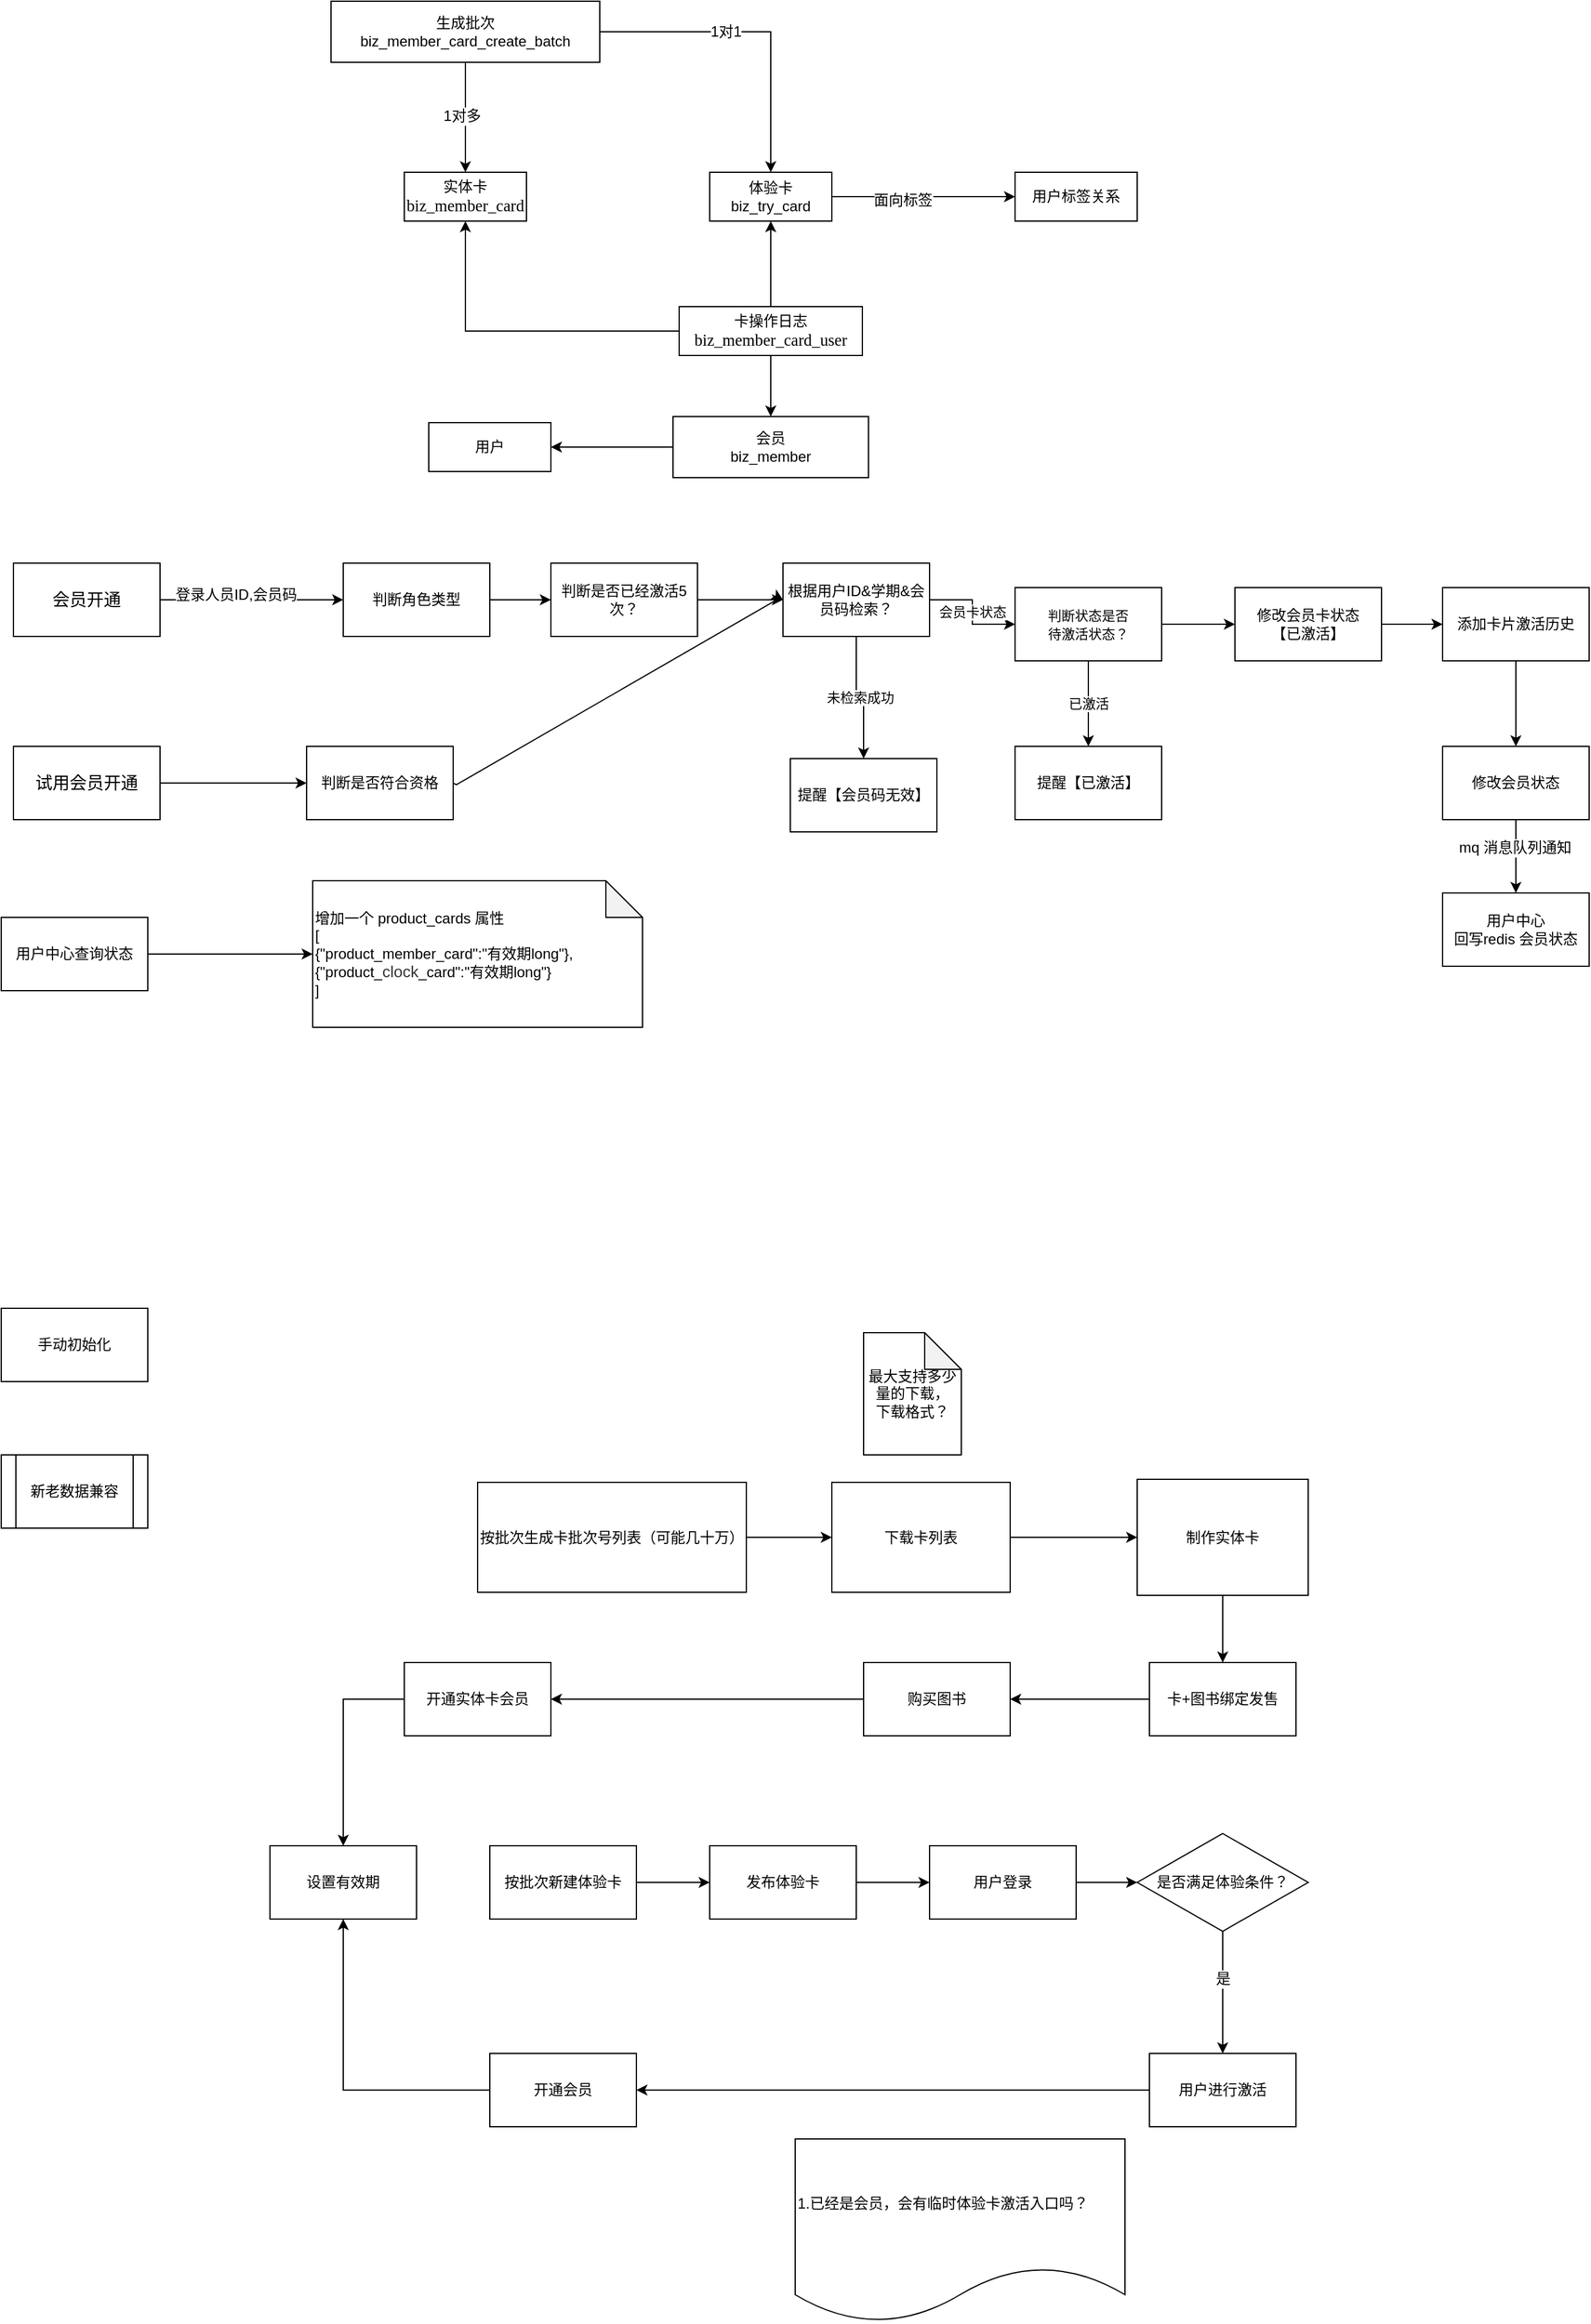 <mxfile version="12.9.6" type="github">
  <diagram id="tWC3bvyy1KuU-ibMh0-T" name="Page-1">
    <mxGraphModel dx="2232" dy="1914" grid="1" gridSize="10" guides="1" tooltips="1" connect="1" arrows="1" fold="1" page="1" pageScale="1" pageWidth="827" pageHeight="1169" math="0" shadow="0">
      <root>
        <mxCell id="0" />
        <mxCell id="1" parent="0" />
        <mxCell id="dDY-Ve7HSEmPciSK5-vR-13" style="edgeStyle=orthogonalEdgeStyle;rounded=0;orthogonalLoop=1;jettySize=auto;html=1;exitX=0;exitY=0.5;exitDx=0;exitDy=0;entryX=1;entryY=0.5;entryDx=0;entryDy=0;" parent="1" source="dDY-Ve7HSEmPciSK5-vR-5" target="dDY-Ve7HSEmPciSK5-vR-12" edge="1">
          <mxGeometry relative="1" as="geometry" />
        </mxCell>
        <mxCell id="dDY-Ve7HSEmPciSK5-vR-5" value="会员&lt;br&gt;biz_member" style="whiteSpace=wrap;html=1;align=center;" parent="1" vertex="1">
          <mxGeometry x="230" y="-420" width="160" height="50" as="geometry" />
        </mxCell>
        <mxCell id="dDY-Ve7HSEmPciSK5-vR-6" value="实体卡&lt;br&gt;&lt;span style=&quot;font-family: &amp;#34;times new romain&amp;#34; , &amp;#34;times&amp;#34; , &amp;#34;geneva&amp;#34; ; font-size: 13.333px ; text-align: -webkit-left ; background-color: rgb(255 , 255 , 255)&quot;&gt;biz_member_card&lt;/span&gt;" style="whiteSpace=wrap;html=1;align=center;" parent="1" vertex="1">
          <mxGeometry x="10" y="-620" width="100" height="40" as="geometry" />
        </mxCell>
        <mxCell id="dDY-Ve7HSEmPciSK5-vR-21" style="edgeStyle=orthogonalEdgeStyle;rounded=0;orthogonalLoop=1;jettySize=auto;html=1;exitX=1;exitY=0.5;exitDx=0;exitDy=0;entryX=0;entryY=0.5;entryDx=0;entryDy=0;" parent="1" source="dDY-Ve7HSEmPciSK5-vR-7" target="dDY-Ve7HSEmPciSK5-vR-20" edge="1">
          <mxGeometry relative="1" as="geometry" />
        </mxCell>
        <mxCell id="dDY-Ve7HSEmPciSK5-vR-22" value="面向标签" style="text;html=1;align=center;verticalAlign=middle;resizable=0;points=[];labelBackgroundColor=#ffffff;" parent="dDY-Ve7HSEmPciSK5-vR-21" vertex="1" connectable="0">
          <mxGeometry x="-0.227" y="-3" relative="1" as="geometry">
            <mxPoint as="offset" />
          </mxGeometry>
        </mxCell>
        <mxCell id="dDY-Ve7HSEmPciSK5-vR-7" value="体验卡&lt;br&gt;biz_try_card" style="whiteSpace=wrap;html=1;align=center;" parent="1" vertex="1">
          <mxGeometry x="260" y="-620" width="100" height="40" as="geometry" />
        </mxCell>
        <mxCell id="dDY-Ve7HSEmPciSK5-vR-9" style="edgeStyle=orthogonalEdgeStyle;rounded=0;orthogonalLoop=1;jettySize=auto;html=1;exitX=0;exitY=0.5;exitDx=0;exitDy=0;" parent="1" source="dDY-Ve7HSEmPciSK5-vR-8" target="dDY-Ve7HSEmPciSK5-vR-6" edge="1">
          <mxGeometry relative="1" as="geometry" />
        </mxCell>
        <mxCell id="dDY-Ve7HSEmPciSK5-vR-11" style="edgeStyle=orthogonalEdgeStyle;rounded=0;orthogonalLoop=1;jettySize=auto;html=1;exitX=0.5;exitY=0;exitDx=0;exitDy=0;entryX=0.5;entryY=1;entryDx=0;entryDy=0;" parent="1" source="dDY-Ve7HSEmPciSK5-vR-8" target="dDY-Ve7HSEmPciSK5-vR-7" edge="1">
          <mxGeometry relative="1" as="geometry" />
        </mxCell>
        <mxCell id="dDY-Ve7HSEmPciSK5-vR-14" style="edgeStyle=orthogonalEdgeStyle;rounded=0;orthogonalLoop=1;jettySize=auto;html=1;exitX=0.5;exitY=1;exitDx=0;exitDy=0;" parent="1" source="dDY-Ve7HSEmPciSK5-vR-8" target="dDY-Ve7HSEmPciSK5-vR-5" edge="1">
          <mxGeometry relative="1" as="geometry" />
        </mxCell>
        <mxCell id="dDY-Ve7HSEmPciSK5-vR-8" value="卡操作日志&lt;br&gt;&lt;span style=&quot;font-family: &amp;#34;times new romain&amp;#34; , &amp;#34;times&amp;#34; , &amp;#34;geneva&amp;#34; ; font-size: 13.333px ; text-align: -webkit-left ; background-color: rgb(255 , 255 , 255)&quot;&gt;biz_member_card_user&lt;/span&gt;" style="whiteSpace=wrap;html=1;align=center;" parent="1" vertex="1">
          <mxGeometry x="235" y="-510" width="150" height="40" as="geometry" />
        </mxCell>
        <mxCell id="dDY-Ve7HSEmPciSK5-vR-12" value="用户" style="whiteSpace=wrap;html=1;align=center;" parent="1" vertex="1">
          <mxGeometry x="30" y="-415" width="100" height="40" as="geometry" />
        </mxCell>
        <mxCell id="dDY-Ve7HSEmPciSK5-vR-16" style="edgeStyle=orthogonalEdgeStyle;rounded=0;orthogonalLoop=1;jettySize=auto;html=1;exitX=0.5;exitY=1;exitDx=0;exitDy=0;" parent="1" source="dDY-Ve7HSEmPciSK5-vR-15" target="dDY-Ve7HSEmPciSK5-vR-6" edge="1">
          <mxGeometry relative="1" as="geometry" />
        </mxCell>
        <mxCell id="dDY-Ve7HSEmPciSK5-vR-19" value="1对多" style="text;html=1;align=center;verticalAlign=middle;resizable=0;points=[];labelBackgroundColor=#ffffff;" parent="dDY-Ve7HSEmPciSK5-vR-16" vertex="1" connectable="0">
          <mxGeometry x="0.24" y="-3" relative="1" as="geometry">
            <mxPoint y="-12" as="offset" />
          </mxGeometry>
        </mxCell>
        <mxCell id="dDY-Ve7HSEmPciSK5-vR-17" style="edgeStyle=orthogonalEdgeStyle;rounded=0;orthogonalLoop=1;jettySize=auto;html=1;exitX=1;exitY=0.5;exitDx=0;exitDy=0;entryX=0.5;entryY=0;entryDx=0;entryDy=0;" parent="1" source="dDY-Ve7HSEmPciSK5-vR-15" target="dDY-Ve7HSEmPciSK5-vR-7" edge="1">
          <mxGeometry relative="1" as="geometry" />
        </mxCell>
        <mxCell id="dDY-Ve7HSEmPciSK5-vR-18" value="1对1" style="text;html=1;align=center;verticalAlign=middle;resizable=0;points=[];labelBackgroundColor=#ffffff;" parent="dDY-Ve7HSEmPciSK5-vR-17" vertex="1" connectable="0">
          <mxGeometry x="-0.192" relative="1" as="geometry">
            <mxPoint as="offset" />
          </mxGeometry>
        </mxCell>
        <mxCell id="dDY-Ve7HSEmPciSK5-vR-15" value="生成批次&lt;br&gt;biz_member_card_create_batch" style="whiteSpace=wrap;html=1;align=center;" parent="1" vertex="1">
          <mxGeometry x="-50" y="-760" width="220" height="50" as="geometry" />
        </mxCell>
        <mxCell id="dDY-Ve7HSEmPciSK5-vR-20" value="用户标签关系" style="whiteSpace=wrap;html=1;align=center;" parent="1" vertex="1">
          <mxGeometry x="510" y="-620" width="100" height="40" as="geometry" />
        </mxCell>
        <mxCell id="dDY-Ve7HSEmPciSK5-vR-25" style="edgeStyle=orthogonalEdgeStyle;rounded=0;orthogonalLoop=1;jettySize=auto;html=1;exitX=1;exitY=0.5;exitDx=0;exitDy=0;" parent="1" source="dDY-Ve7HSEmPciSK5-vR-23" target="dDY-Ve7HSEmPciSK5-vR-24" edge="1">
          <mxGeometry relative="1" as="geometry" />
        </mxCell>
        <mxCell id="dDY-Ve7HSEmPciSK5-vR-23" value="按批次生成卡批次号列表（可能几十万）" style="rounded=0;whiteSpace=wrap;html=1;fillColor=none;" parent="1" vertex="1">
          <mxGeometry x="70" y="452.5" width="220" height="90" as="geometry" />
        </mxCell>
        <mxCell id="dDY-Ve7HSEmPciSK5-vR-27" style="edgeStyle=orthogonalEdgeStyle;rounded=0;orthogonalLoop=1;jettySize=auto;html=1;exitX=1;exitY=0.5;exitDx=0;exitDy=0;entryX=0;entryY=0.5;entryDx=0;entryDy=0;" parent="1" source="dDY-Ve7HSEmPciSK5-vR-24" target="dDY-Ve7HSEmPciSK5-vR-26" edge="1">
          <mxGeometry relative="1" as="geometry" />
        </mxCell>
        <mxCell id="dDY-Ve7HSEmPciSK5-vR-24" value="下载卡列表" style="rounded=0;whiteSpace=wrap;html=1;fillColor=none;" parent="1" vertex="1">
          <mxGeometry x="360" y="452.5" width="146" height="90" as="geometry" />
        </mxCell>
        <mxCell id="dDY-Ve7HSEmPciSK5-vR-29" style="edgeStyle=orthogonalEdgeStyle;rounded=0;orthogonalLoop=1;jettySize=auto;html=1;exitX=0.5;exitY=1;exitDx=0;exitDy=0;entryX=0.5;entryY=0;entryDx=0;entryDy=0;" parent="1" source="dDY-Ve7HSEmPciSK5-vR-26" target="dDY-Ve7HSEmPciSK5-vR-28" edge="1">
          <mxGeometry relative="1" as="geometry" />
        </mxCell>
        <mxCell id="dDY-Ve7HSEmPciSK5-vR-26" value="制作实体卡" style="rounded=0;whiteSpace=wrap;html=1;" parent="1" vertex="1">
          <mxGeometry x="610" y="450" width="140" height="95" as="geometry" />
        </mxCell>
        <mxCell id="dDY-Ve7HSEmPciSK5-vR-31" style="edgeStyle=orthogonalEdgeStyle;rounded=0;orthogonalLoop=1;jettySize=auto;html=1;exitX=0;exitY=0.5;exitDx=0;exitDy=0;entryX=1;entryY=0.5;entryDx=0;entryDy=0;" parent="1" source="dDY-Ve7HSEmPciSK5-vR-28" target="dDY-Ve7HSEmPciSK5-vR-30" edge="1">
          <mxGeometry relative="1" as="geometry" />
        </mxCell>
        <mxCell id="dDY-Ve7HSEmPciSK5-vR-28" value="卡+图书绑定发售" style="rounded=0;whiteSpace=wrap;html=1;" parent="1" vertex="1">
          <mxGeometry x="620" y="600" width="120" height="60" as="geometry" />
        </mxCell>
        <mxCell id="dDY-Ve7HSEmPciSK5-vR-33" style="edgeStyle=orthogonalEdgeStyle;rounded=0;orthogonalLoop=1;jettySize=auto;html=1;exitX=0;exitY=0.5;exitDx=0;exitDy=0;entryX=1;entryY=0.5;entryDx=0;entryDy=0;" parent="1" source="dDY-Ve7HSEmPciSK5-vR-30" target="dDY-Ve7HSEmPciSK5-vR-32" edge="1">
          <mxGeometry relative="1" as="geometry" />
        </mxCell>
        <mxCell id="dDY-Ve7HSEmPciSK5-vR-30" value="购买图书" style="rounded=0;whiteSpace=wrap;html=1;" parent="1" vertex="1">
          <mxGeometry x="386" y="600" width="120" height="60" as="geometry" />
        </mxCell>
        <mxCell id="dDY-Ve7HSEmPciSK5-vR-53" style="edgeStyle=orthogonalEdgeStyle;rounded=0;orthogonalLoop=1;jettySize=auto;html=1;exitX=0;exitY=0.5;exitDx=0;exitDy=0;" parent="1" source="dDY-Ve7HSEmPciSK5-vR-32" target="dDY-Ve7HSEmPciSK5-vR-51" edge="1">
          <mxGeometry relative="1" as="geometry" />
        </mxCell>
        <mxCell id="dDY-Ve7HSEmPciSK5-vR-32" value="开通实体卡会员" style="rounded=0;whiteSpace=wrap;html=1;fillColor=none;" parent="1" vertex="1">
          <mxGeometry x="10" y="600" width="120" height="60" as="geometry" />
        </mxCell>
        <mxCell id="dDY-Ve7HSEmPciSK5-vR-36" style="edgeStyle=orthogonalEdgeStyle;rounded=0;orthogonalLoop=1;jettySize=auto;html=1;exitX=1;exitY=0.5;exitDx=0;exitDy=0;entryX=0;entryY=0.5;entryDx=0;entryDy=0;" parent="1" source="dDY-Ve7HSEmPciSK5-vR-34" target="dDY-Ve7HSEmPciSK5-vR-35" edge="1">
          <mxGeometry relative="1" as="geometry" />
        </mxCell>
        <mxCell id="dDY-Ve7HSEmPciSK5-vR-34" value="&lt;span style=&quot;white-space: normal&quot;&gt;按批次新建体验卡&lt;/span&gt;" style="rounded=0;whiteSpace=wrap;html=1;fillColor=none;" parent="1" vertex="1">
          <mxGeometry x="80" y="750" width="120" height="60" as="geometry" />
        </mxCell>
        <mxCell id="dDY-Ve7HSEmPciSK5-vR-38" style="edgeStyle=orthogonalEdgeStyle;rounded=0;orthogonalLoop=1;jettySize=auto;html=1;exitX=1;exitY=0.5;exitDx=0;exitDy=0;entryX=0;entryY=0.5;entryDx=0;entryDy=0;" parent="1" source="dDY-Ve7HSEmPciSK5-vR-35" target="dDY-Ve7HSEmPciSK5-vR-41" edge="1">
          <mxGeometry relative="1" as="geometry">
            <mxPoint x="440" y="780" as="targetPoint" />
          </mxGeometry>
        </mxCell>
        <mxCell id="dDY-Ve7HSEmPciSK5-vR-35" value="发布体验卡" style="rounded=0;whiteSpace=wrap;html=1;fillColor=none;" parent="1" vertex="1">
          <mxGeometry x="260" y="750" width="120" height="60" as="geometry" />
        </mxCell>
        <mxCell id="dDY-Ve7HSEmPciSK5-vR-45" style="edgeStyle=orthogonalEdgeStyle;rounded=0;orthogonalLoop=1;jettySize=auto;html=1;exitX=0.5;exitY=1;exitDx=0;exitDy=0;" parent="1" source="dDY-Ve7HSEmPciSK5-vR-40" target="dDY-Ve7HSEmPciSK5-vR-44" edge="1">
          <mxGeometry relative="1" as="geometry" />
        </mxCell>
        <mxCell id="dDY-Ve7HSEmPciSK5-vR-46" value="是" style="text;html=1;align=center;verticalAlign=middle;resizable=0;points=[];labelBackgroundColor=#ffffff;" parent="dDY-Ve7HSEmPciSK5-vR-45" vertex="1" connectable="0">
          <mxGeometry x="-0.217" relative="1" as="geometry">
            <mxPoint as="offset" />
          </mxGeometry>
        </mxCell>
        <mxCell id="dDY-Ve7HSEmPciSK5-vR-40" value="是否满足体验条件？" style="rhombus;whiteSpace=wrap;html=1;fillColor=none;" parent="1" vertex="1">
          <mxGeometry x="610" y="740" width="140" height="80" as="geometry" />
        </mxCell>
        <mxCell id="dDY-Ve7HSEmPciSK5-vR-43" style="edgeStyle=orthogonalEdgeStyle;rounded=0;orthogonalLoop=1;jettySize=auto;html=1;exitX=1;exitY=0.5;exitDx=0;exitDy=0;" parent="1" source="dDY-Ve7HSEmPciSK5-vR-41" target="dDY-Ve7HSEmPciSK5-vR-40" edge="1">
          <mxGeometry relative="1" as="geometry" />
        </mxCell>
        <mxCell id="dDY-Ve7HSEmPciSK5-vR-41" value="用户登录" style="rounded=0;whiteSpace=wrap;html=1;fillColor=none;" parent="1" vertex="1">
          <mxGeometry x="440" y="750" width="120" height="60" as="geometry" />
        </mxCell>
        <mxCell id="dDY-Ve7HSEmPciSK5-vR-48" style="edgeStyle=orthogonalEdgeStyle;rounded=0;orthogonalLoop=1;jettySize=auto;html=1;exitX=0;exitY=0.5;exitDx=0;exitDy=0;entryX=1;entryY=0.5;entryDx=0;entryDy=0;" parent="1" source="dDY-Ve7HSEmPciSK5-vR-44" target="dDY-Ve7HSEmPciSK5-vR-47" edge="1">
          <mxGeometry relative="1" as="geometry" />
        </mxCell>
        <mxCell id="dDY-Ve7HSEmPciSK5-vR-44" value="用户进行激活" style="rounded=0;whiteSpace=wrap;html=1;fillColor=none;" parent="1" vertex="1">
          <mxGeometry x="620" y="920" width="120" height="60" as="geometry" />
        </mxCell>
        <mxCell id="dDY-Ve7HSEmPciSK5-vR-52" style="edgeStyle=orthogonalEdgeStyle;rounded=0;orthogonalLoop=1;jettySize=auto;html=1;exitX=0;exitY=0.5;exitDx=0;exitDy=0;entryX=0.5;entryY=1;entryDx=0;entryDy=0;" parent="1" source="dDY-Ve7HSEmPciSK5-vR-47" target="dDY-Ve7HSEmPciSK5-vR-51" edge="1">
          <mxGeometry relative="1" as="geometry" />
        </mxCell>
        <mxCell id="dDY-Ve7HSEmPciSK5-vR-47" value="开通会员" style="rounded=0;whiteSpace=wrap;html=1;fillColor=none;" parent="1" vertex="1">
          <mxGeometry x="80" y="920" width="120" height="60" as="geometry" />
        </mxCell>
        <mxCell id="dDY-Ve7HSEmPciSK5-vR-50" value="1.已经是会员，会有临时体验卡激活入口吗？" style="shape=document;whiteSpace=wrap;html=1;boundedLbl=1;fillColor=none;align=left;" parent="1" vertex="1">
          <mxGeometry x="330" y="990" width="270" height="150" as="geometry" />
        </mxCell>
        <mxCell id="dDY-Ve7HSEmPciSK5-vR-51" value="设置有效期" style="rounded=0;whiteSpace=wrap;html=1;fillColor=none;" parent="1" vertex="1">
          <mxGeometry x="-100" y="750" width="120" height="60" as="geometry" />
        </mxCell>
        <mxCell id="dDY-Ve7HSEmPciSK5-vR-55" value="&lt;span style=&quot;white-space: normal&quot;&gt;新老数据兼容&lt;/span&gt;" style="shape=process;whiteSpace=wrap;html=1;backgroundOutline=1;fillColor=none;" parent="1" vertex="1">
          <mxGeometry x="-320" y="430" width="120" height="60" as="geometry" />
        </mxCell>
        <mxCell id="8YOhdukvSVlwSYxpGZCw-1" value="手动初始化" style="rounded=0;whiteSpace=wrap;html=1;" vertex="1" parent="1">
          <mxGeometry x="-320" y="310" width="120" height="60" as="geometry" />
        </mxCell>
        <mxCell id="8YOhdukvSVlwSYxpGZCw-2" value="最大支持多少量的下载，&lt;br&gt;下载格式？" style="shape=note;whiteSpace=wrap;html=1;backgroundOutline=1;darkOpacity=0.05;" vertex="1" parent="1">
          <mxGeometry x="386" y="330" width="80" height="100" as="geometry" />
        </mxCell>
        <mxCell id="8YOhdukvSVlwSYxpGZCw-5" style="edgeStyle=orthogonalEdgeStyle;rounded=0;orthogonalLoop=1;jettySize=auto;html=1;exitX=1;exitY=0.5;exitDx=0;exitDy=0;entryX=0;entryY=0.5;entryDx=0;entryDy=0;" edge="1" parent="1" source="8YOhdukvSVlwSYxpGZCw-3" target="8YOhdukvSVlwSYxpGZCw-7">
          <mxGeometry relative="1" as="geometry">
            <mxPoint x="5" y="-250" as="targetPoint" />
          </mxGeometry>
        </mxCell>
        <mxCell id="8YOhdukvSVlwSYxpGZCw-6" value="登录人员ID,会员码" style="text;html=1;align=center;verticalAlign=middle;resizable=0;points=[];labelBackgroundColor=#ffffff;" vertex="1" connectable="0" parent="8YOhdukvSVlwSYxpGZCw-5">
          <mxGeometry x="0.271" y="4" relative="1" as="geometry">
            <mxPoint x="-34" as="offset" />
          </mxGeometry>
        </mxCell>
        <mxCell id="8YOhdukvSVlwSYxpGZCw-3" value="&lt;span style=&quot;font-family: &amp;#34;arial&amp;#34; , sans-serif ; font-size: 14px ; text-align: left ; white-space: pre-wrap ; background-color: rgb(255 , 255 , 255)&quot;&gt;会员开通&lt;/span&gt;" style="rounded=0;whiteSpace=wrap;html=1;" vertex="1" parent="1">
          <mxGeometry x="-310" y="-300" width="120" height="60" as="geometry" />
        </mxCell>
        <mxCell id="8YOhdukvSVlwSYxpGZCw-9" style="edgeStyle=orthogonalEdgeStyle;rounded=0;orthogonalLoop=1;jettySize=auto;html=1;exitX=1;exitY=0.5;exitDx=0;exitDy=0;entryX=0;entryY=0.5;entryDx=0;entryDy=0;" edge="1" parent="1" source="8YOhdukvSVlwSYxpGZCw-7" target="8YOhdukvSVlwSYxpGZCw-8">
          <mxGeometry relative="1" as="geometry" />
        </mxCell>
        <mxCell id="8YOhdukvSVlwSYxpGZCw-7" value="判断角色类型" style="rounded=0;whiteSpace=wrap;html=1;" vertex="1" parent="1">
          <mxGeometry x="-40" y="-300" width="120" height="60" as="geometry" />
        </mxCell>
        <mxCell id="8YOhdukvSVlwSYxpGZCw-11" style="edgeStyle=orthogonalEdgeStyle;rounded=0;orthogonalLoop=1;jettySize=auto;html=1;entryX=0.5;entryY=0;entryDx=0;entryDy=0;" edge="1" parent="1" source="8YOhdukvSVlwSYxpGZCw-24" target="8YOhdukvSVlwSYxpGZCw-10">
          <mxGeometry relative="1" as="geometry" />
        </mxCell>
        <mxCell id="8YOhdukvSVlwSYxpGZCw-12" value="mq 消息队列通知" style="text;html=1;align=center;verticalAlign=middle;resizable=0;points=[];labelBackgroundColor=#ffffff;" vertex="1" connectable="0" parent="8YOhdukvSVlwSYxpGZCw-11">
          <mxGeometry x="-0.25" y="-1" relative="1" as="geometry">
            <mxPoint as="offset" />
          </mxGeometry>
        </mxCell>
        <mxCell id="8YOhdukvSVlwSYxpGZCw-14" style="edgeStyle=orthogonalEdgeStyle;rounded=0;orthogonalLoop=1;jettySize=auto;html=1;exitX=1;exitY=0.5;exitDx=0;exitDy=0;" edge="1" parent="1" source="8YOhdukvSVlwSYxpGZCw-8" target="8YOhdukvSVlwSYxpGZCw-13">
          <mxGeometry relative="1" as="geometry" />
        </mxCell>
        <mxCell id="8YOhdukvSVlwSYxpGZCw-8" value="判断是否已经激活5次？" style="rounded=0;whiteSpace=wrap;html=1;" vertex="1" parent="1">
          <mxGeometry x="130" y="-300" width="120" height="60" as="geometry" />
        </mxCell>
        <mxCell id="8YOhdukvSVlwSYxpGZCw-10" value="用户中心&lt;br&gt;回写redis 会员状态" style="rounded=0;whiteSpace=wrap;html=1;" vertex="1" parent="1">
          <mxGeometry x="860" y="-30" width="120" height="60" as="geometry" />
        </mxCell>
        <mxCell id="8YOhdukvSVlwSYxpGZCw-17" value="未检索成功" style="edgeStyle=orthogonalEdgeStyle;rounded=0;orthogonalLoop=1;jettySize=auto;html=1;exitX=0.5;exitY=1;exitDx=0;exitDy=0;" edge="1" parent="1" source="8YOhdukvSVlwSYxpGZCw-13" target="8YOhdukvSVlwSYxpGZCw-16">
          <mxGeometry relative="1" as="geometry" />
        </mxCell>
        <mxCell id="8YOhdukvSVlwSYxpGZCw-19" value="会员卡状态" style="edgeStyle=orthogonalEdgeStyle;rounded=0;orthogonalLoop=1;jettySize=auto;html=1;exitX=1;exitY=0.5;exitDx=0;exitDy=0;entryX=0;entryY=0.5;entryDx=0;entryDy=0;" edge="1" parent="1" source="8YOhdukvSVlwSYxpGZCw-13" target="8YOhdukvSVlwSYxpGZCw-18">
          <mxGeometry relative="1" as="geometry" />
        </mxCell>
        <mxCell id="8YOhdukvSVlwSYxpGZCw-13" value="根据用户ID&amp;amp;学期&amp;amp;会员码检索？" style="rounded=0;whiteSpace=wrap;html=1;" vertex="1" parent="1">
          <mxGeometry x="320" y="-300" width="120" height="60" as="geometry" />
        </mxCell>
        <mxCell id="8YOhdukvSVlwSYxpGZCw-16" value="提醒【会员码无效】" style="rounded=0;whiteSpace=wrap;html=1;" vertex="1" parent="1">
          <mxGeometry x="326" y="-140" width="120" height="60" as="geometry" />
        </mxCell>
        <mxCell id="8YOhdukvSVlwSYxpGZCw-21" value="已激活" style="edgeStyle=orthogonalEdgeStyle;rounded=0;orthogonalLoop=1;jettySize=auto;html=1;exitX=0.5;exitY=1;exitDx=0;exitDy=0;entryX=0.5;entryY=0;entryDx=0;entryDy=0;" edge="1" parent="1" source="8YOhdukvSVlwSYxpGZCw-18" target="8YOhdukvSVlwSYxpGZCw-20">
          <mxGeometry relative="1" as="geometry" />
        </mxCell>
        <mxCell id="8YOhdukvSVlwSYxpGZCw-23" style="edgeStyle=orthogonalEdgeStyle;rounded=0;orthogonalLoop=1;jettySize=auto;html=1;exitX=1;exitY=0.5;exitDx=0;exitDy=0;entryX=0;entryY=0.5;entryDx=0;entryDy=0;" edge="1" parent="1" source="8YOhdukvSVlwSYxpGZCw-18" target="8YOhdukvSVlwSYxpGZCw-22">
          <mxGeometry relative="1" as="geometry" />
        </mxCell>
        <mxCell id="8YOhdukvSVlwSYxpGZCw-18" value="&lt;span style=&quot;font-size: 11px ; background-color: rgb(255 , 255 , 255)&quot;&gt;判断状态是否&lt;/span&gt;&lt;br style=&quot;font-size: 11px&quot;&gt;&lt;span style=&quot;font-size: 11px ; background-color: rgb(255 , 255 , 255)&quot;&gt;待激活状态？&lt;/span&gt;" style="rounded=0;whiteSpace=wrap;html=1;" vertex="1" parent="1">
          <mxGeometry x="510" y="-280" width="120" height="60" as="geometry" />
        </mxCell>
        <mxCell id="8YOhdukvSVlwSYxpGZCw-20" value="提醒【已激活】" style="rounded=0;whiteSpace=wrap;html=1;" vertex="1" parent="1">
          <mxGeometry x="510" y="-150" width="120" height="60" as="geometry" />
        </mxCell>
        <mxCell id="8YOhdukvSVlwSYxpGZCw-25" style="edgeStyle=orthogonalEdgeStyle;rounded=0;orthogonalLoop=1;jettySize=auto;html=1;exitX=0.5;exitY=1;exitDx=0;exitDy=0;entryX=0.5;entryY=0;entryDx=0;entryDy=0;" edge="1" parent="1" source="8YOhdukvSVlwSYxpGZCw-34" target="8YOhdukvSVlwSYxpGZCw-24">
          <mxGeometry relative="1" as="geometry" />
        </mxCell>
        <mxCell id="8YOhdukvSVlwSYxpGZCw-36" style="edgeStyle=none;rounded=0;orthogonalLoop=1;jettySize=auto;html=1;exitX=1;exitY=0.5;exitDx=0;exitDy=0;entryX=0;entryY=0.5;entryDx=0;entryDy=0;" edge="1" parent="1" source="8YOhdukvSVlwSYxpGZCw-22" target="8YOhdukvSVlwSYxpGZCw-34">
          <mxGeometry relative="1" as="geometry" />
        </mxCell>
        <mxCell id="8YOhdukvSVlwSYxpGZCw-22" value="修改会员卡状态&lt;br&gt;【已激活】" style="rounded=0;whiteSpace=wrap;html=1;" vertex="1" parent="1">
          <mxGeometry x="690" y="-280" width="120" height="60" as="geometry" />
        </mxCell>
        <mxCell id="8YOhdukvSVlwSYxpGZCw-24" value="修改会员状态" style="rounded=0;whiteSpace=wrap;html=1;" vertex="1" parent="1">
          <mxGeometry x="860" y="-150" width="120" height="60" as="geometry" />
        </mxCell>
        <mxCell id="8YOhdukvSVlwSYxpGZCw-29" style="edgeStyle=orthogonalEdgeStyle;rounded=0;orthogonalLoop=1;jettySize=auto;html=1;exitX=1;exitY=0.5;exitDx=0;exitDy=0;entryX=0;entryY=0.5;entryDx=0;entryDy=0;" edge="1" parent="1" source="8YOhdukvSVlwSYxpGZCw-27" target="8YOhdukvSVlwSYxpGZCw-28">
          <mxGeometry relative="1" as="geometry" />
        </mxCell>
        <mxCell id="8YOhdukvSVlwSYxpGZCw-27" value="&lt;div style=&quot;text-align: left&quot;&gt;&lt;font face=&quot;arial, sans-serif&quot;&gt;&lt;span style=&quot;font-size: 14px ; white-space: pre-wrap ; background-color: rgb(255 , 255 , 255)&quot;&gt;试用会员开通&lt;/span&gt;&lt;/font&gt;&lt;/div&gt;" style="rounded=0;whiteSpace=wrap;html=1;" vertex="1" parent="1">
          <mxGeometry x="-310" y="-150" width="120" height="60" as="geometry" />
        </mxCell>
        <mxCell id="8YOhdukvSVlwSYxpGZCw-31" style="edgeStyle=isometricEdgeStyle;rounded=0;orthogonalLoop=1;jettySize=auto;html=1;exitX=1;exitY=0.5;exitDx=0;exitDy=0;entryX=0;entryY=0.5;entryDx=0;entryDy=0;elbow=vertical;" edge="1" parent="1" source="8YOhdukvSVlwSYxpGZCw-28" target="8YOhdukvSVlwSYxpGZCw-13">
          <mxGeometry relative="1" as="geometry" />
        </mxCell>
        <mxCell id="8YOhdukvSVlwSYxpGZCw-28" value="判断是否符合资格" style="rounded=0;whiteSpace=wrap;html=1;" vertex="1" parent="1">
          <mxGeometry x="-70" y="-150" width="120" height="60" as="geometry" />
        </mxCell>
        <mxCell id="8YOhdukvSVlwSYxpGZCw-37" style="edgeStyle=none;rounded=0;orthogonalLoop=1;jettySize=auto;html=1;exitX=1;exitY=0.5;exitDx=0;exitDy=0;entryX=0;entryY=0.5;entryDx=0;entryDy=0;entryPerimeter=0;" edge="1" parent="1" source="8YOhdukvSVlwSYxpGZCw-32" target="8YOhdukvSVlwSYxpGZCw-33">
          <mxGeometry relative="1" as="geometry" />
        </mxCell>
        <mxCell id="8YOhdukvSVlwSYxpGZCw-32" value="用户中心查询状态" style="rounded=0;whiteSpace=wrap;html=1;" vertex="1" parent="1">
          <mxGeometry x="-320" y="-10" width="120" height="60" as="geometry" />
        </mxCell>
        <mxCell id="8YOhdukvSVlwSYxpGZCw-33" value="增加一个 product_cards 属性&lt;br&gt;[&lt;br&gt;{&quot;product_member_card&quot;:&quot;有效期long&quot;},&lt;br&gt;{&quot;product_&lt;span style=&quot;color: rgb(51 , 51 , 51) ; font-family: &amp;#34;arial&amp;#34; ; font-size: 13px ; background-color: rgb(255 , 255 , 255)&quot;&gt;clock&lt;/span&gt;_card&quot;:&quot;有效期long&quot;}&lt;br&gt;]" style="shape=note;whiteSpace=wrap;html=1;backgroundOutline=1;darkOpacity=0.05;align=left;" vertex="1" parent="1">
          <mxGeometry x="-65" y="-40" width="270" height="120" as="geometry" />
        </mxCell>
        <mxCell id="8YOhdukvSVlwSYxpGZCw-34" value="添加卡片激活历史" style="rounded=0;whiteSpace=wrap;html=1;" vertex="1" parent="1">
          <mxGeometry x="860" y="-280" width="120" height="60" as="geometry" />
        </mxCell>
      </root>
    </mxGraphModel>
  </diagram>
</mxfile>
